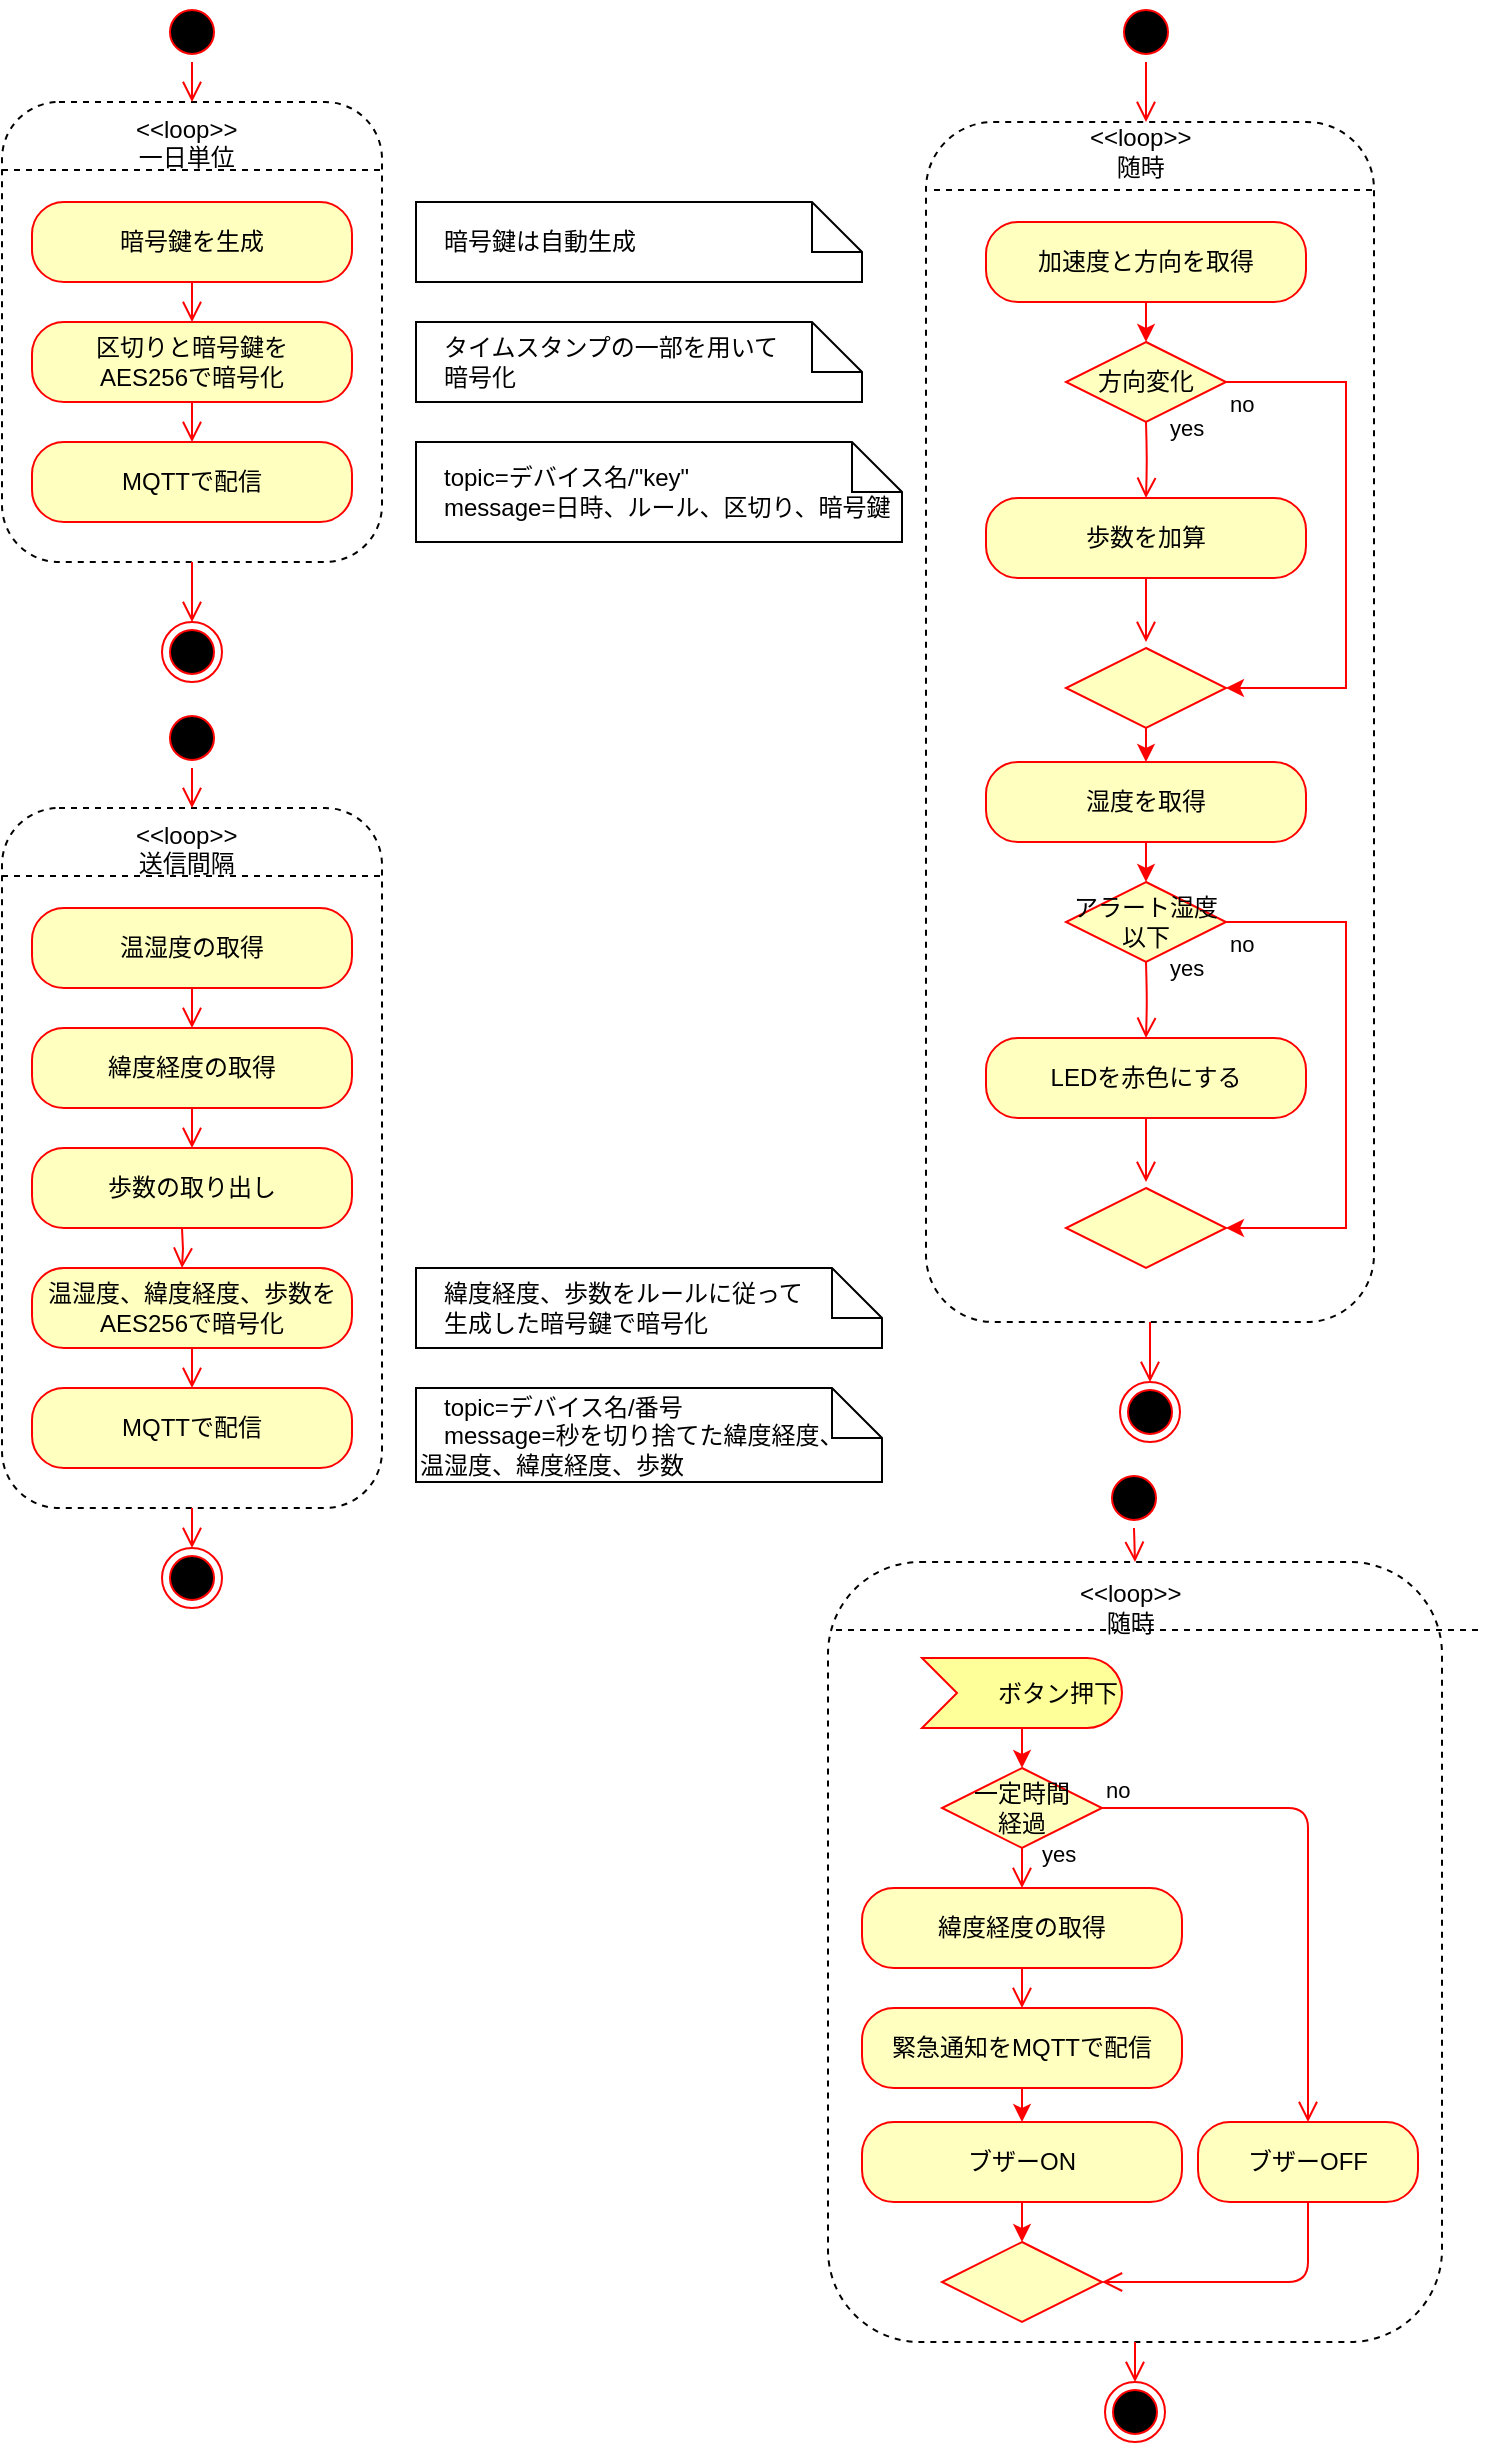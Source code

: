 <mxfile version="13.10.0" type="embed">
    <diagram id="_fCsrPICg7QsrxN3RZDT" name="ページ1">
        <mxGraphModel dx="445" dy="779" grid="1" gridSize="10" guides="1" tooltips="1" connect="1" arrows="1" fold="1" page="1" pageScale="1" pageWidth="827" pageHeight="1169" math="0" shadow="0">
            <root>
                <mxCell id="0"/>
                <mxCell id="1" parent="0"/>
                <mxCell id="84" value="" style="rounded=1;whiteSpace=wrap;html=1;labelBackgroundColor=none;fontColor=#FFFFFF;align=left;fillColor=none;dashed=1;" parent="1" vertex="1">
                    <mxGeometry x="453" y="790" width="307" height="390" as="geometry"/>
                </mxCell>
                <mxCell id="62" value="" style="rounded=1;whiteSpace=wrap;html=1;labelBackgroundColor=none;fontColor=#FFFFFF;align=left;fillColor=none;dashed=1;" parent="1" vertex="1">
                    <mxGeometry x="502" y="70" width="224" height="600" as="geometry"/>
                </mxCell>
                <mxCell id="3" value="" style="rounded=1;whiteSpace=wrap;html=1;labelBackgroundColor=none;fontColor=#FFFFFF;align=left;fillColor=none;dashed=1;" parent="1" vertex="1">
                    <mxGeometry x="40" y="413" width="190" height="350" as="geometry"/>
                </mxCell>
                <mxCell id="5" value="" style="ellipse;html=1;shape=startState;fillColor=#000000;strokeColor=#ff0000;" parent="1" vertex="1">
                    <mxGeometry x="120" y="363" width="30" height="30" as="geometry"/>
                </mxCell>
                <mxCell id="6" value="" style="edgeStyle=orthogonalEdgeStyle;html=1;verticalAlign=bottom;endArrow=open;endSize=8;strokeColor=#ff0000;entryX=0.5;entryY=0;entryDx=0;entryDy=0;exitX=0.5;exitY=1;exitDx=0;exitDy=0;" parent="1" source="5" target="35" edge="1">
                    <mxGeometry relative="1" as="geometry">
                        <mxPoint x="135" y="463" as="targetPoint"/>
                        <mxPoint x="130" y="433" as="sourcePoint"/>
                    </mxGeometry>
                </mxCell>
                <mxCell id="7" value="温湿度の取得" style="rounded=1;whiteSpace=wrap;html=1;arcSize=40;fontColor=#000000;fillColor=#ffffc0;strokeColor=#ff0000;" parent="1" vertex="1">
                    <mxGeometry x="55" y="463" width="160" height="40" as="geometry"/>
                </mxCell>
                <mxCell id="8" value="" style="edgeStyle=orthogonalEdgeStyle;html=1;verticalAlign=bottom;endArrow=open;endSize=8;strokeColor=#ff0000;entryX=0.5;entryY=0;entryDx=0;entryDy=0;" parent="1" source="7" target="12" edge="1">
                    <mxGeometry relative="1" as="geometry">
                        <mxPoint x="130" y="563" as="targetPoint"/>
                    </mxGeometry>
                </mxCell>
                <mxCell id="9" value="温湿度、緯度経度、歩数を&lt;br&gt;AES256で暗号化" style="rounded=1;whiteSpace=wrap;html=1;arcSize=40;fontColor=#000000;fillColor=#ffffc0;strokeColor=#ff0000;" parent="1" vertex="1">
                    <mxGeometry x="55" y="643" width="160" height="40" as="geometry"/>
                </mxCell>
                <mxCell id="12" value="緯度経度の取得" style="rounded=1;whiteSpace=wrap;html=1;arcSize=40;fontColor=#000000;fillColor=#ffffc0;strokeColor=#ff0000;" parent="1" vertex="1">
                    <mxGeometry x="55" y="523" width="160" height="40" as="geometry"/>
                </mxCell>
                <mxCell id="14" value="MQTTで配信" style="rounded=1;whiteSpace=wrap;html=1;arcSize=40;fontColor=#000000;fillColor=#ffffc0;strokeColor=#ff0000;" parent="1" vertex="1">
                    <mxGeometry x="55" y="703" width="160" height="40" as="geometry"/>
                </mxCell>
                <mxCell id="16" value="歩数の取り出し" style="rounded=1;whiteSpace=wrap;html=1;arcSize=40;fontColor=#000000;fillColor=#ffffc0;strokeColor=#ff0000;" parent="1" vertex="1">
                    <mxGeometry x="55" y="583" width="160" height="40" as="geometry"/>
                </mxCell>
                <mxCell id="21" value="" style="ellipse;html=1;shape=endState;fillColor=#000000;strokeColor=#ff0000;labelBackgroundColor=none;fontColor=#FFFFFF;align=left;" parent="1" vertex="1">
                    <mxGeometry x="120" y="783" width="30" height="30" as="geometry"/>
                </mxCell>
                <mxCell id="23" value="" style="edgeStyle=orthogonalEdgeStyle;html=1;verticalAlign=bottom;endArrow=open;endSize=8;strokeColor=#ff0000;exitX=0.5;exitY=1;exitDx=0;exitDy=0;" parent="1" source="12" target="16" edge="1">
                    <mxGeometry relative="1" as="geometry">
                        <mxPoint x="140" y="533" as="targetPoint"/>
                        <mxPoint x="130" y="573" as="sourcePoint"/>
                    </mxGeometry>
                </mxCell>
                <mxCell id="24" value="" style="edgeStyle=orthogonalEdgeStyle;html=1;verticalAlign=bottom;endArrow=open;endSize=8;strokeColor=#ff0000;" parent="1" edge="1">
                    <mxGeometry relative="1" as="geometry">
                        <mxPoint x="130" y="643" as="targetPoint"/>
                        <mxPoint x="130" y="623" as="sourcePoint"/>
                    </mxGeometry>
                </mxCell>
                <mxCell id="25" value="" style="edgeStyle=orthogonalEdgeStyle;html=1;verticalAlign=bottom;endArrow=open;endSize=8;strokeColor=#ff0000;exitX=0.5;exitY=1;exitDx=0;exitDy=0;" parent="1" source="9" target="14" edge="1">
                    <mxGeometry relative="1" as="geometry">
                        <mxPoint x="160" y="603" as="targetPoint"/>
                        <mxPoint x="160" y="583" as="sourcePoint"/>
                    </mxGeometry>
                </mxCell>
                <mxCell id="29" value="" style="edgeStyle=orthogonalEdgeStyle;html=1;verticalAlign=bottom;endArrow=open;endSize=8;strokeColor=#ff0000;entryX=0.5;entryY=0;entryDx=0;entryDy=0;exitX=0.5;exitY=1;exitDx=0;exitDy=0;" parent="1" source="3" target="21" edge="1">
                    <mxGeometry relative="1" as="geometry">
                        <mxPoint x="200" y="653" as="targetPoint"/>
                        <mxPoint x="130" y="1223" as="sourcePoint"/>
                    </mxGeometry>
                </mxCell>
                <mxCell id="34" value="" style="line;strokeWidth=1;fillColor=none;align=left;verticalAlign=middle;spacingTop=-1;spacingLeft=3;spacingRight=3;rotatable=0;labelPosition=right;points=[];portConstraint=eastwest;dashed=1;labelBackgroundColor=none;fontColor=#FFFFFF;" parent="1" vertex="1">
                    <mxGeometry x="40" y="443" width="190" height="8" as="geometry"/>
                </mxCell>
                <mxCell id="35" value="&lt;div style=&quot;text-align: center&quot;&gt;&amp;lt;&amp;lt;loop&amp;gt;&amp;gt;&lt;/div&gt;&lt;div style=&quot;text-align: center&quot;&gt;送信間隔&lt;/div&gt;" style="text;whiteSpace=wrap;html=1;fontColor=#000000;" parent="1" vertex="1">
                    <mxGeometry x="105" y="413" width="60" height="30" as="geometry"/>
                </mxCell>
                <mxCell id="37" value="" style="html=1;verticalAlign=bottom;endArrow=open;endSize=8;strokeColor=#ff0000;entryX=0.5;entryY=0;entryDx=0;entryDy=0;exitX=0.5;exitY=1;exitDx=0;exitDy=0;" parent="1" target="45" edge="1" source="62">
                    <mxGeometry relative="1" as="geometry">
                        <mxPoint x="396" y="210" as="targetPoint"/>
                        <mxPoint x="740" y="718" as="sourcePoint"/>
                    </mxGeometry>
                </mxCell>
                <mxCell id="75" style="edgeStyle=orthogonalEdgeStyle;rounded=0;orthogonalLoop=1;jettySize=auto;html=1;exitX=1;exitY=0.5;exitDx=0;exitDy=0;strokeColor=#FF0000;fontColor=#000000;entryX=1;entryY=0.5;entryDx=0;entryDy=0;" parent="1" source="67" target="79" edge="1">
                    <mxGeometry relative="1" as="geometry">
                        <Array as="points">
                            <mxPoint x="712" y="200"/>
                            <mxPoint x="712" y="353"/>
                        </Array>
                    </mxGeometry>
                </mxCell>
                <mxCell id="43" value="" style="ellipse;html=1;shape=startState;fillColor=#000000;strokeColor=#ff0000;" parent="1" vertex="1">
                    <mxGeometry x="597" y="10" width="30" height="30" as="geometry"/>
                </mxCell>
                <mxCell id="44" value="" style="edgeStyle=orthogonalEdgeStyle;html=1;verticalAlign=bottom;endArrow=open;endSize=8;strokeColor=#ff0000;exitX=0.5;exitY=1;exitDx=0;exitDy=0;" parent="1" source="43" target="64" edge="1">
                    <mxGeometry relative="1" as="geometry">
                        <mxPoint x="396" y="82" as="targetPoint"/>
                        <mxPoint x="396" y="102" as="sourcePoint"/>
                    </mxGeometry>
                </mxCell>
                <mxCell id="45" value="" style="ellipse;html=1;shape=endState;fillColor=#000000;strokeColor=#ff0000;labelBackgroundColor=none;fontColor=#FFFFFF;align=left;" parent="1" vertex="1">
                    <mxGeometry x="599" y="700" width="30" height="30" as="geometry"/>
                </mxCell>
                <mxCell id="54" value="" style="ellipse;html=1;shape=startState;fillColor=#000000;strokeColor=#ff0000;" parent="1" vertex="1">
                    <mxGeometry x="591" y="743" width="30" height="30" as="geometry"/>
                </mxCell>
                <mxCell id="55" value="" style="html=1;verticalAlign=bottom;endArrow=open;endSize=8;strokeColor=#ff0000;exitX=0.5;exitY=1;exitDx=0;exitDy=0;entryX=0.5;entryY=0;entryDx=0;entryDy=0;" parent="1" source="54" target="84" edge="1">
                    <mxGeometry relative="1" as="geometry">
                        <mxPoint x="602" y="790" as="targetPoint"/>
                        <mxPoint x="557" y="800" as="sourcePoint"/>
                    </mxGeometry>
                </mxCell>
                <mxCell id="91" style="rounded=0;orthogonalLoop=1;jettySize=auto;html=1;strokeColor=#FF0000;fontColor=#000000;" parent="1" source="57" target="59" edge="1">
                    <mxGeometry relative="1" as="geometry"/>
                </mxCell>
                <mxCell id="57" value="&lt;font color=&quot;#000000&quot;&gt;ボタン押下　&lt;/font&gt;" style="html=1;outlineConnect=0;whiteSpace=wrap;fillColor=#ffff99;shape=mxgraph.archimate3.event;align=right;strokeColor=#FF0000;" parent="1" vertex="1">
                    <mxGeometry x="500" y="838" width="100" height="35" as="geometry"/>
                </mxCell>
                <mxCell id="58" value="" style="edgeStyle=orthogonalEdgeStyle;html=1;verticalAlign=bottom;endArrow=open;endSize=8;strokeColor=#ff0000;exitX=0.5;exitY=1;exitDx=0;exitDy=0;" parent="1" source="92" target="93" edge="1">
                    <mxGeometry relative="1" as="geometry">
                        <mxPoint x="688" y="1171" as="targetPoint"/>
                        <mxPoint x="688" y="1146" as="sourcePoint"/>
                    </mxGeometry>
                </mxCell>
                <mxCell id="59" value="一定時間&lt;br&gt;経過" style="rhombus;whiteSpace=wrap;html=1;fillColor=#ffffc0;strokeColor=#ff0000;align=center;fontColor=#000000;" parent="1" vertex="1">
                    <mxGeometry x="510" y="893" width="80" height="40" as="geometry"/>
                </mxCell>
                <mxCell id="60" value="no" style="edgeStyle=orthogonalEdgeStyle;html=1;align=left;verticalAlign=bottom;endArrow=open;endSize=8;strokeColor=#ff0000;entryX=0.5;entryY=0;entryDx=0;entryDy=0;" parent="1" source="59" target="167" edge="1">
                    <mxGeometry x="-1" relative="1" as="geometry">
                        <mxPoint x="828" y="1171" as="targetPoint"/>
                        <Array as="points">
                            <mxPoint x="693" y="913"/>
                        </Array>
                    </mxGeometry>
                </mxCell>
                <mxCell id="61" value="yes" style="edgeStyle=orthogonalEdgeStyle;html=1;align=left;verticalAlign=top;endArrow=open;endSize=8;strokeColor=#ff0000;entryX=0.5;entryY=0;entryDx=0;entryDy=0;" parent="1" source="59" target="92" edge="1">
                    <mxGeometry x="-1" y="13" relative="1" as="geometry">
                        <mxPoint x="688" y="1251" as="targetPoint"/>
                        <mxPoint x="-5" y="-10" as="offset"/>
                    </mxGeometry>
                </mxCell>
                <mxCell id="63" value="" style="line;strokeWidth=1;fillColor=none;align=left;verticalAlign=middle;spacingTop=-1;spacingLeft=3;spacingRight=3;rotatable=0;labelPosition=right;points=[];portConstraint=eastwest;dashed=1;labelBackgroundColor=none;fontColor=#FFFFFF;" parent="1" vertex="1">
                    <mxGeometry x="506" y="100" width="220" height="8" as="geometry"/>
                </mxCell>
                <mxCell id="64" value="&lt;div style=&quot;text-align: center&quot;&gt;&amp;lt;&amp;lt;loop&amp;gt;&amp;gt;&lt;/div&gt;&lt;div style=&quot;text-align: center&quot;&gt;随時&lt;/div&gt;" style="text;whiteSpace=wrap;html=1;labelBackgroundColor=none;fontColor=#000000;verticalAlign=middle;" parent="1" vertex="1">
                    <mxGeometry x="582" y="70" width="60" height="30" as="geometry"/>
                </mxCell>
                <mxCell id="70" style="edgeStyle=orthogonalEdgeStyle;rounded=0;orthogonalLoop=1;jettySize=auto;html=1;exitX=0.5;exitY=1;exitDx=0;exitDy=0;entryX=0.5;entryY=0;entryDx=0;entryDy=0;fontColor=#000000;strokeColor=#FF0000;" parent="1" source="66" target="67" edge="1">
                    <mxGeometry relative="1" as="geometry"/>
                </mxCell>
                <mxCell id="66" value="加速度と方向を取得" style="rounded=1;whiteSpace=wrap;html=1;arcSize=40;fontColor=#000000;fillColor=#ffffc0;strokeColor=#ff0000;" parent="1" vertex="1">
                    <mxGeometry x="532" y="120" width="160" height="40" as="geometry"/>
                </mxCell>
                <mxCell id="67" value="方向変化" style="rhombus;whiteSpace=wrap;html=1;fillColor=#ffffc0;strokeColor=#ff0000;fontColor=#000000;" parent="1" vertex="1">
                    <mxGeometry x="572" y="180" width="80" height="40" as="geometry"/>
                </mxCell>
                <mxCell id="69" value="yes" style="edgeStyle=orthogonalEdgeStyle;html=1;align=left;verticalAlign=top;endArrow=open;endSize=8;strokeColor=#ff0000;entryX=0.5;entryY=0;entryDx=0;entryDy=0;" parent="1" target="40" edge="1">
                    <mxGeometry x="-1" y="14" relative="1" as="geometry">
                        <mxPoint x="652" y="290" as="targetPoint"/>
                        <mxPoint x="612" y="220" as="sourcePoint"/>
                        <mxPoint x="-4" y="-10" as="offset"/>
                    </mxGeometry>
                </mxCell>
                <mxCell id="164" style="edgeStyle=none;rounded=0;orthogonalLoop=1;jettySize=auto;html=1;exitX=0.5;exitY=1;exitDx=0;exitDy=0;entryX=0.5;entryY=0;entryDx=0;entryDy=0;strokeColor=#FF0000;" edge="1" parent="1" source="79" target="158">
                    <mxGeometry relative="1" as="geometry"/>
                </mxCell>
                <mxCell id="79" value="" style="rhombus;whiteSpace=wrap;html=1;fillColor=#ffffc0;strokeColor=#ff0000;fontColor=#000000;" parent="1" vertex="1">
                    <mxGeometry x="572" y="333" width="80" height="40" as="geometry"/>
                </mxCell>
                <mxCell id="40" value="歩数を加算" style="rounded=1;whiteSpace=wrap;html=1;arcSize=40;fontColor=#000000;fillColor=#ffffc0;strokeColor=#ff0000;" parent="1" vertex="1">
                    <mxGeometry x="532" y="258" width="160" height="40" as="geometry"/>
                </mxCell>
                <mxCell id="82" value="no" style="edgeStyle=orthogonalEdgeStyle;html=1;align=left;verticalAlign=bottom;endArrow=open;endSize=8;strokeColor=#ff0000;exitX=0.5;exitY=1;exitDx=0;exitDy=0;" parent="1" source="40" edge="1">
                    <mxGeometry x="-1" y="88" relative="1" as="geometry">
                        <mxPoint x="612" y="330" as="targetPoint"/>
                        <mxPoint x="677" y="320" as="sourcePoint"/>
                        <mxPoint x="-48" y="-78" as="offset"/>
                    </mxGeometry>
                </mxCell>
                <mxCell id="85" value="&lt;div style=&quot;text-align: center&quot;&gt;&amp;lt;&amp;lt;loop&amp;gt;&amp;gt;&lt;/div&gt;&lt;div style=&quot;text-align: center&quot;&gt;随時&lt;/div&gt;" style="text;whiteSpace=wrap;html=1;labelBackgroundColor=none;fontColor=#000000;verticalAlign=middle;" parent="1" vertex="1">
                    <mxGeometry x="576.5" y="798" width="60" height="30" as="geometry"/>
                </mxCell>
                <mxCell id="86" value="" style="line;strokeWidth=1;fillColor=none;align=left;verticalAlign=middle;spacingTop=-1;spacingLeft=3;spacingRight=3;rotatable=0;labelPosition=right;points=[];portConstraint=eastwest;dashed=1;labelBackgroundColor=none;fontColor=#FFFFFF;" parent="1" vertex="1">
                    <mxGeometry x="457" y="820" width="323" height="8" as="geometry"/>
                </mxCell>
                <mxCell id="87" value="" style="html=1;verticalAlign=bottom;endArrow=open;endSize=8;strokeColor=#ff0000;entryX=0.5;entryY=0;entryDx=0;entryDy=0;exitX=0.5;exitY=1;exitDx=0;exitDy=0;" parent="1" source="84" target="88" edge="1">
                    <mxGeometry relative="1" as="geometry">
                        <mxPoint x="601.5" y="1200" as="targetPoint"/>
                        <mxPoint x="601.5" y="1180" as="sourcePoint"/>
                    </mxGeometry>
                </mxCell>
                <mxCell id="88" value="" style="ellipse;html=1;shape=endState;fillColor=#000000;strokeColor=#ff0000;labelBackgroundColor=none;fontColor=#FFFFFF;align=left;" parent="1" vertex="1">
                    <mxGeometry x="591.5" y="1200" width="30" height="30" as="geometry"/>
                </mxCell>
                <mxCell id="92" value="緯度経度の取得" style="rounded=1;whiteSpace=wrap;html=1;arcSize=40;fontColor=#000000;fillColor=#ffffc0;strokeColor=#ff0000;" parent="1" vertex="1">
                    <mxGeometry x="470" y="953" width="160" height="40" as="geometry"/>
                </mxCell>
                <mxCell id="95" style="edgeStyle=orthogonalEdgeStyle;rounded=0;orthogonalLoop=1;jettySize=auto;html=1;exitX=0.5;exitY=1;exitDx=0;exitDy=0;strokeColor=#FF0000;fontColor=#000000;" parent="1" source="93" edge="1">
                    <mxGeometry relative="1" as="geometry">
                        <mxPoint x="550" y="1070" as="targetPoint"/>
                    </mxGeometry>
                </mxCell>
                <mxCell id="93" value="緊急通知をMQTTで配信" style="rounded=1;whiteSpace=wrap;html=1;arcSize=40;fontColor=#000000;fillColor=#ffffc0;strokeColor=#ff0000;" parent="1" vertex="1">
                    <mxGeometry x="470" y="1013" width="160" height="40" as="geometry"/>
                </mxCell>
                <mxCell id="94" value="" style="rhombus;whiteSpace=wrap;html=1;fillColor=#ffffc0;strokeColor=#ff0000;fontColor=#000000;" parent="1" vertex="1">
                    <mxGeometry x="510.0" y="1130" width="80" height="40" as="geometry"/>
                </mxCell>
                <mxCell id="96" value="　topic=デバイス名/番号&lt;br&gt;　message=秒を切り捨てた緯度経度、&lt;br&gt;温湿度、緯度経度、歩数" style="shape=note2;boundedLbl=1;whiteSpace=wrap;html=1;size=25;verticalAlign=middle;align=left;labelBackgroundColor=none;fontColor=#000000;fillColor=none;" parent="1" vertex="1">
                    <mxGeometry x="247" y="703" width="233" height="47" as="geometry"/>
                </mxCell>
                <mxCell id="135" value="" style="rounded=1;whiteSpace=wrap;html=1;labelBackgroundColor=none;fontColor=#FFFFFF;align=left;fillColor=none;dashed=1;" parent="1" vertex="1">
                    <mxGeometry x="40" y="60" width="190" height="230" as="geometry"/>
                </mxCell>
                <mxCell id="136" value="" style="ellipse;html=1;shape=startState;fillColor=#000000;strokeColor=#ff0000;" parent="1" vertex="1">
                    <mxGeometry x="120" y="10" width="30" height="30" as="geometry"/>
                </mxCell>
                <mxCell id="137" value="" style="edgeStyle=orthogonalEdgeStyle;html=1;verticalAlign=bottom;endArrow=open;endSize=8;strokeColor=#ff0000;entryX=0.5;entryY=0;entryDx=0;entryDy=0;exitX=0.5;exitY=1;exitDx=0;exitDy=0;" parent="1" source="136" target="150" edge="1">
                    <mxGeometry relative="1" as="geometry">
                        <mxPoint x="135" y="110" as="targetPoint"/>
                        <mxPoint x="130" y="80" as="sourcePoint"/>
                    </mxGeometry>
                </mxCell>
                <mxCell id="138" value="暗号鍵を生成" style="rounded=1;whiteSpace=wrap;html=1;arcSize=40;fontColor=#000000;fillColor=#ffffc0;strokeColor=#ff0000;" parent="1" vertex="1">
                    <mxGeometry x="55" y="110" width="160" height="40" as="geometry"/>
                </mxCell>
                <mxCell id="139" value="" style="edgeStyle=orthogonalEdgeStyle;html=1;verticalAlign=bottom;endArrow=open;endSize=8;strokeColor=#ff0000;entryX=0.5;entryY=0;entryDx=0;entryDy=0;" parent="1" source="138" target="141" edge="1">
                    <mxGeometry relative="1" as="geometry">
                        <mxPoint x="130" y="210" as="targetPoint"/>
                    </mxGeometry>
                </mxCell>
                <mxCell id="141" value="区切りと暗号鍵を&lt;br&gt;AES256で暗号化" style="rounded=1;whiteSpace=wrap;html=1;arcSize=40;fontColor=#000000;fillColor=#ffffc0;strokeColor=#ff0000;" parent="1" vertex="1">
                    <mxGeometry x="55" y="170" width="160" height="40" as="geometry"/>
                </mxCell>
                <mxCell id="142" value="MQTTで配信" style="rounded=1;whiteSpace=wrap;html=1;arcSize=40;fontColor=#000000;fillColor=#ffffc0;strokeColor=#ff0000;" parent="1" vertex="1">
                    <mxGeometry x="55" y="230" width="160" height="40" as="geometry"/>
                </mxCell>
                <mxCell id="144" value="" style="ellipse;html=1;shape=endState;fillColor=#000000;strokeColor=#ff0000;labelBackgroundColor=none;fontColor=#FFFFFF;align=left;" parent="1" vertex="1">
                    <mxGeometry x="120" y="320" width="30" height="30" as="geometry"/>
                </mxCell>
                <mxCell id="145" value="" style="edgeStyle=orthogonalEdgeStyle;html=1;verticalAlign=bottom;endArrow=open;endSize=8;strokeColor=#ff0000;exitX=0.5;exitY=1;exitDx=0;exitDy=0;" parent="1" source="141" edge="1">
                    <mxGeometry relative="1" as="geometry">
                        <mxPoint x="135.0" y="230.0" as="targetPoint"/>
                        <mxPoint x="130" y="220" as="sourcePoint"/>
                    </mxGeometry>
                </mxCell>
                <mxCell id="148" value="" style="edgeStyle=orthogonalEdgeStyle;html=1;verticalAlign=bottom;endArrow=open;endSize=8;strokeColor=#ff0000;entryX=0.5;entryY=0;entryDx=0;entryDy=0;exitX=0.5;exitY=1;exitDx=0;exitDy=0;" parent="1" source="135" target="144" edge="1">
                    <mxGeometry relative="1" as="geometry">
                        <mxPoint x="200" y="300" as="targetPoint"/>
                        <mxPoint x="130" y="870" as="sourcePoint"/>
                    </mxGeometry>
                </mxCell>
                <mxCell id="149" value="" style="line;strokeWidth=1;fillColor=none;align=left;verticalAlign=middle;spacingTop=-1;spacingLeft=3;spacingRight=3;rotatable=0;labelPosition=right;points=[];portConstraint=eastwest;dashed=1;labelBackgroundColor=none;fontColor=#FFFFFF;" parent="1" vertex="1">
                    <mxGeometry x="40" y="90" width="190" height="8" as="geometry"/>
                </mxCell>
                <mxCell id="150" value="&lt;div style=&quot;text-align: center&quot;&gt;&amp;lt;&amp;lt;loop&amp;gt;&amp;gt;&lt;/div&gt;&lt;div style=&quot;text-align: center&quot;&gt;一日単位&lt;/div&gt;" style="text;whiteSpace=wrap;html=1;fontColor=#000000;" parent="1" vertex="1">
                    <mxGeometry x="105" y="60" width="60" height="30" as="geometry"/>
                </mxCell>
                <mxCell id="151" value="　topic=デバイス名/&quot;key&quot;&lt;br&gt;　message=日時、ルール、区切り、暗号鍵" style="shape=note2;boundedLbl=1;whiteSpace=wrap;html=1;size=25;verticalAlign=middle;align=left;labelBackgroundColor=none;fontColor=#000000;fillColor=none;" parent="1" vertex="1">
                    <mxGeometry x="247" y="230" width="243" height="50" as="geometry"/>
                </mxCell>
                <mxCell id="152" value="　暗号&lt;span style=&quot;text-align: center&quot;&gt;鍵&lt;/span&gt;は自動生成" style="shape=note2;boundedLbl=1;whiteSpace=wrap;html=1;size=25;verticalAlign=middle;align=left;labelBackgroundColor=none;fontColor=#000000;fillColor=none;" parent="1" vertex="1">
                    <mxGeometry x="247" y="110" width="223" height="40" as="geometry"/>
                </mxCell>
                <mxCell id="154" value="　緯度経度、歩数をルールに従って&lt;br&gt;　生成した暗号鍵で暗号化" style="shape=note2;boundedLbl=1;whiteSpace=wrap;html=1;size=25;verticalAlign=middle;align=left;labelBackgroundColor=none;fontColor=#000000;fillColor=none;" parent="1" vertex="1">
                    <mxGeometry x="247" y="643" width="233" height="40" as="geometry"/>
                </mxCell>
                <mxCell id="155" value="　タイムスタンプの一部を用いて&lt;br&gt;　暗号化" style="shape=note2;boundedLbl=1;whiteSpace=wrap;html=1;size=25;verticalAlign=middle;align=left;labelBackgroundColor=none;fontColor=#000000;fillColor=none;" parent="1" vertex="1">
                    <mxGeometry x="247" y="170" width="223" height="40" as="geometry"/>
                </mxCell>
                <mxCell id="156" style="edgeStyle=orthogonalEdgeStyle;rounded=0;orthogonalLoop=1;jettySize=auto;html=1;exitX=1;exitY=0.5;exitDx=0;exitDy=0;strokeColor=#FF0000;fontColor=#000000;entryX=1;entryY=0.5;entryDx=0;entryDy=0;" edge="1" source="159" target="161" parent="1">
                    <mxGeometry relative="1" as="geometry">
                        <Array as="points">
                            <mxPoint x="712" y="470"/>
                            <mxPoint x="712" y="623"/>
                        </Array>
                    </mxGeometry>
                </mxCell>
                <mxCell id="157" style="edgeStyle=orthogonalEdgeStyle;rounded=0;orthogonalLoop=1;jettySize=auto;html=1;exitX=0.5;exitY=1;exitDx=0;exitDy=0;entryX=0.5;entryY=0;entryDx=0;entryDy=0;fontColor=#000000;strokeColor=#FF0000;" edge="1" source="158" target="159" parent="1">
                    <mxGeometry relative="1" as="geometry"/>
                </mxCell>
                <mxCell id="158" value="湿度を取得" style="rounded=1;whiteSpace=wrap;html=1;arcSize=40;fontColor=#000000;fillColor=#ffffc0;strokeColor=#ff0000;" vertex="1" parent="1">
                    <mxGeometry x="532" y="390" width="160" height="40" as="geometry"/>
                </mxCell>
                <mxCell id="159" value="アラート湿度以下" style="rhombus;whiteSpace=wrap;html=1;fillColor=#ffffc0;strokeColor=#ff0000;fontColor=#000000;" vertex="1" parent="1">
                    <mxGeometry x="572" y="450" width="80" height="40" as="geometry"/>
                </mxCell>
                <mxCell id="160" value="yes" style="edgeStyle=orthogonalEdgeStyle;html=1;align=left;verticalAlign=top;endArrow=open;endSize=8;strokeColor=#ff0000;entryX=0.5;entryY=0;entryDx=0;entryDy=0;" edge="1" target="162" parent="1">
                    <mxGeometry x="-1" y="14" relative="1" as="geometry">
                        <mxPoint x="652" y="560" as="targetPoint"/>
                        <mxPoint x="612" y="490" as="sourcePoint"/>
                        <mxPoint x="-4" y="-10" as="offset"/>
                    </mxGeometry>
                </mxCell>
                <mxCell id="161" value="" style="rhombus;whiteSpace=wrap;html=1;fillColor=#ffffc0;strokeColor=#ff0000;fontColor=#000000;" vertex="1" parent="1">
                    <mxGeometry x="572" y="603" width="80" height="40" as="geometry"/>
                </mxCell>
                <mxCell id="162" value="LEDを赤色にする" style="rounded=1;whiteSpace=wrap;html=1;arcSize=40;fontColor=#000000;fillColor=#ffffc0;strokeColor=#ff0000;" vertex="1" parent="1">
                    <mxGeometry x="532" y="528" width="160" height="40" as="geometry"/>
                </mxCell>
                <mxCell id="163" value="no" style="edgeStyle=orthogonalEdgeStyle;html=1;align=left;verticalAlign=bottom;endArrow=open;endSize=8;strokeColor=#ff0000;exitX=0.5;exitY=1;exitDx=0;exitDy=0;" edge="1" source="162" parent="1">
                    <mxGeometry x="-1" y="88" relative="1" as="geometry">
                        <mxPoint x="612" y="600" as="targetPoint"/>
                        <mxPoint x="677" y="590" as="sourcePoint"/>
                        <mxPoint x="-48" y="-78" as="offset"/>
                    </mxGeometry>
                </mxCell>
                <mxCell id="166" style="edgeStyle=none;rounded=0;orthogonalLoop=1;jettySize=auto;html=1;exitX=0.5;exitY=1;exitDx=0;exitDy=0;entryX=0.5;entryY=0;entryDx=0;entryDy=0;strokeColor=#FF0000;" edge="1" parent="1" source="165" target="94">
                    <mxGeometry relative="1" as="geometry"/>
                </mxCell>
                <mxCell id="165" value="ブザーON" style="rounded=1;whiteSpace=wrap;html=1;arcSize=40;fontColor=#000000;fillColor=#ffffc0;strokeColor=#ff0000;" vertex="1" parent="1">
                    <mxGeometry x="470" y="1070" width="160" height="40" as="geometry"/>
                </mxCell>
                <mxCell id="167" value="ブザーOFF" style="rounded=1;whiteSpace=wrap;html=1;arcSize=40;fontColor=#000000;fillColor=#ffffc0;strokeColor=#ff0000;" vertex="1" parent="1">
                    <mxGeometry x="638" y="1070" width="110" height="40" as="geometry"/>
                </mxCell>
                <mxCell id="168" value="" style="edgeStyle=orthogonalEdgeStyle;html=1;align=left;verticalAlign=bottom;endArrow=open;endSize=8;strokeColor=#ff0000;entryX=1;entryY=0.5;entryDx=0;entryDy=0;exitX=0.5;exitY=1;exitDx=0;exitDy=0;" edge="1" parent="1" source="167" target="94">
                    <mxGeometry x="-1" relative="1" as="geometry">
                        <mxPoint x="718" y="1070" as="targetPoint"/>
                        <mxPoint x="590" y="913" as="sourcePoint"/>
                    </mxGeometry>
                </mxCell>
            </root>
        </mxGraphModel>
    </diagram>
</mxfile>